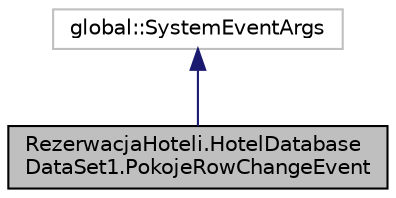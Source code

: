 digraph "RezerwacjaHoteli.HotelDatabaseDataSet1.PokojeRowChangeEvent"
{
  edge [fontname="Helvetica",fontsize="10",labelfontname="Helvetica",labelfontsize="10"];
  node [fontname="Helvetica",fontsize="10",shape=record];
  Node2 [label="RezerwacjaHoteli.HotelDatabase\lDataSet1.PokojeRowChangeEvent",height=0.2,width=0.4,color="black", fillcolor="grey75", style="filled", fontcolor="black"];
  Node3 -> Node2 [dir="back",color="midnightblue",fontsize="10",style="solid",fontname="Helvetica"];
  Node3 [label="global::SystemEventArgs",height=0.2,width=0.4,color="grey75", fillcolor="white", style="filled"];
}
